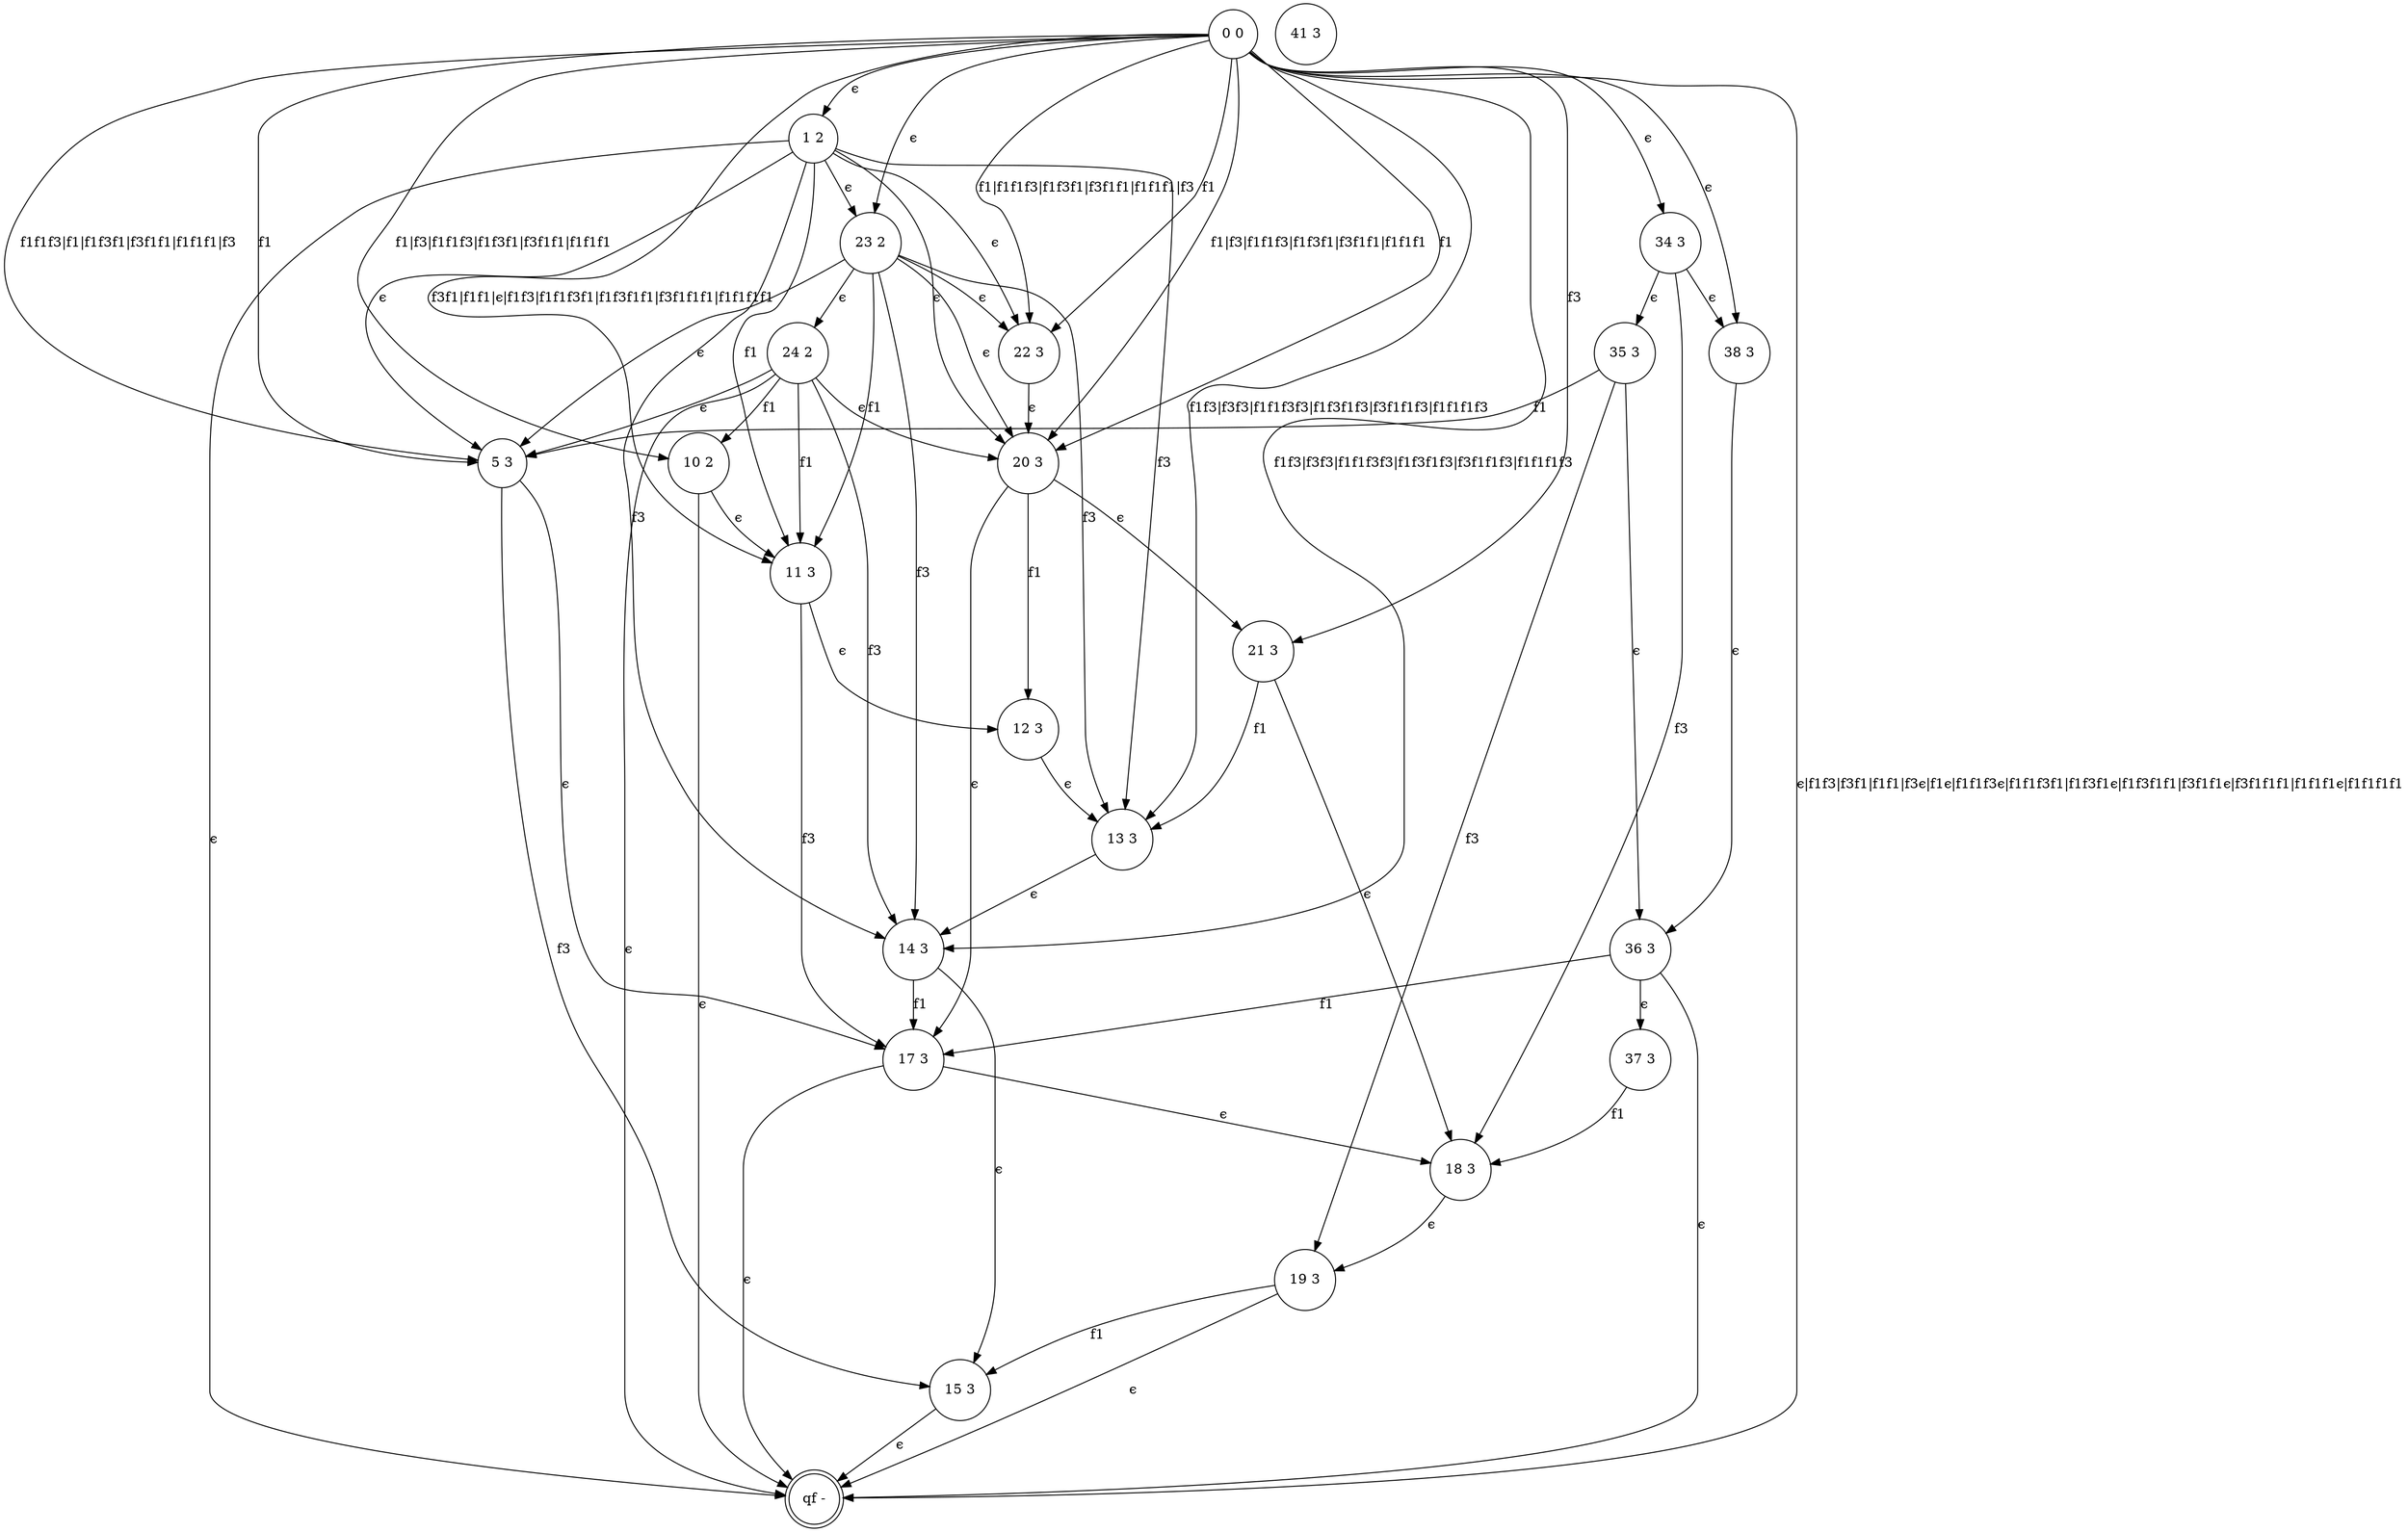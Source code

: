 digraph 72 {
	"11 3" [shape=circle]
	"12 3" [shape=circle]
	"13 3" [shape=circle]
	"14 3" [shape=circle]
	"15 3" [shape=circle]
	"17 3" [shape=circle]
	"18 3" [shape=circle]
	"19 3" [shape=circle]
	"1 2" [shape=circle]
	"5 3" [shape=circle]
	"20 3" [shape=circle]
	"21 3" [shape=circle]
	"22 3" [shape=circle]
	"23 2" [shape=circle]
	"24 2" [shape=circle]
	"10 2" [shape=circle]
	"11 3" [shape=circle]
	"11 3" [shape=circle]
	"34 3" [shape=circle]
	"35 3" [shape=circle]
	"36 3" [shape=circle]
	"37 3" [shape=circle]
	"38 3" [shape=circle]
	"11 3" [shape=circle]
	"qf -" [shape=doublecircle]
	"0 0" [shape=circle]
	"41 3" [shape=circle]
	"11 3" -> "12 3" [label="ϵ"]
	"12 3" -> "13 3" [label="ϵ"]
	"13 3" -> "14 3" [label="ϵ"]
	"14 3" -> "15 3" [label="ϵ"]
	"14 3" -> "17 3" [label=f1]
	"17 3" -> "18 3" [label="ϵ"]
	"18 3" -> "19 3" [label="ϵ"]
	"19 3" -> "15 3" [label=f1]
	"11 3" -> "17 3" [label=f3]
	"5 3" -> "17 3" [label="ϵ"]
	"5 3" -> "15 3" [label=f3]
	"20 3" -> "17 3" [label="ϵ"]
	"20 3" -> "12 3" [label=f1]
	"20 3" -> "21 3" [label="ϵ"]
	"21 3" -> "18 3" [label="ϵ"]
	"21 3" -> "13 3" [label=f1]
	"22 3" -> "20 3" [label="ϵ"]
	"1 2" -> "23 2" [label="ϵ"]
	"23 2" -> "24 2" [label="ϵ"]
	"24 2" -> "10 2" [label=f1]
	"10 2" -> "11 3" [label="ϵ"]
	"34 3" -> "35 3" [label="ϵ"]
	"35 3" -> "5 3" [label=f1]
	"35 3" -> "36 3" [label="ϵ"]
	"36 3" -> "17 3" [label=f1]
	"36 3" -> "37 3" [label="ϵ"]
	"37 3" -> "18 3" [label=f1]
	"35 3" -> "19 3" [label=f3]
	"34 3" -> "38 3" [label="ϵ"]
	"38 3" -> "36 3" [label="ϵ"]
	"34 3" -> "18 3" [label=f3]
	"15 3" -> "qf -" [label="ϵ"]
	"17 3" -> "qf -" [label="ϵ"]
	"19 3" -> "qf -" [label="ϵ"]
	"1 2" -> "qf -" [label="ϵ"]
	"24 2" -> "qf -" [label="ϵ"]
	"10 2" -> "qf -" [label="ϵ"]
	"36 3" -> "qf -" [label="ϵ"]
	"0 0" -> "1 2" [label="ϵ"]
	"0 0" -> "34 3" [label="ϵ"]
	"0 0" -> "21 3" [label=f3]
	"0 0" -> "23 2" [label="ϵ"]
	"24 2" -> "5 3" [label="ϵ"]
	"24 2" -> "11 3" [label=f1]
	"24 2" -> "20 3" [label="ϵ"]
	"24 2" -> "14 3" [label=f3]
	"23 2" -> "22 3" [label="ϵ"]
	"23 2" -> "13 3" [label=f3]
	"23 2" -> "5 3" [label="ϵ"]
	"23 2" -> "11 3" [label=f1]
	"23 2" -> "20 3" [label="ϵ"]
	"23 2" -> "14 3" [label=f3]
	"1 2" -> "22 3" [label="ϵ"]
	"1 2" -> "13 3" [label=f3]
	"1 2" -> "5 3" [label="ϵ"]
	"1 2" -> "11 3" [label=f1]
	"1 2" -> "20 3" [label="ϵ"]
	"1 2" -> "14 3" [label=f3]
	"0 0" -> "5 3" [label="f1f1f3|f1|f1f3f1|f3f1f1|f1f1f1|f3"]
	"0 0" -> "20 3" [label="f1|f3|f1f1f3|f1f3f1|f3f1f1|f1f1f1"]
	"0 0" -> "5 3" [label=f1]
	"0 0" -> "20 3" [label=f1]
	"0 0" -> "qf -" [label="ϵ|f1f3|f3f1|f1f1|f3ϵ|f1ϵ|f1f1f3ϵ|f1f1f3f1|f1f3f1ϵ|f1f3f1f1|f3f1f1ϵ|f3f1f1f1|f1f1f1ϵ|f1f1f1f1"]
	"0 0" -> "13 3" [label="f1f3|f3f3|f1f1f3f3|f1f3f1f3|f3f1f1f3|f1f1f1f3"]
	"0 0" -> "14 3" [label="f1f3|f3f3|f1f1f3f3|f1f3f1f3|f3f1f1f3|f1f1f1f3"]
	"0 0" -> "11 3" [label="f3f1|f1f1|ϵ|f1f3|f1f1f3f1|f1f3f1f1|f3f1f1f1|f1f1f1f1"]
	"0 0" -> "22 3" [label="f1|f1f1f3|f1f3f1|f3f1f1|f1f1f1|f3"]
	"0 0" -> "10 2" [label="f1|f3|f1f1f3|f1f3f1|f3f1f1|f1f1f1"]
	"0 0" -> "38 3" [label="ϵ"]
	"0 0" -> "22 3" [label=f1]
}
